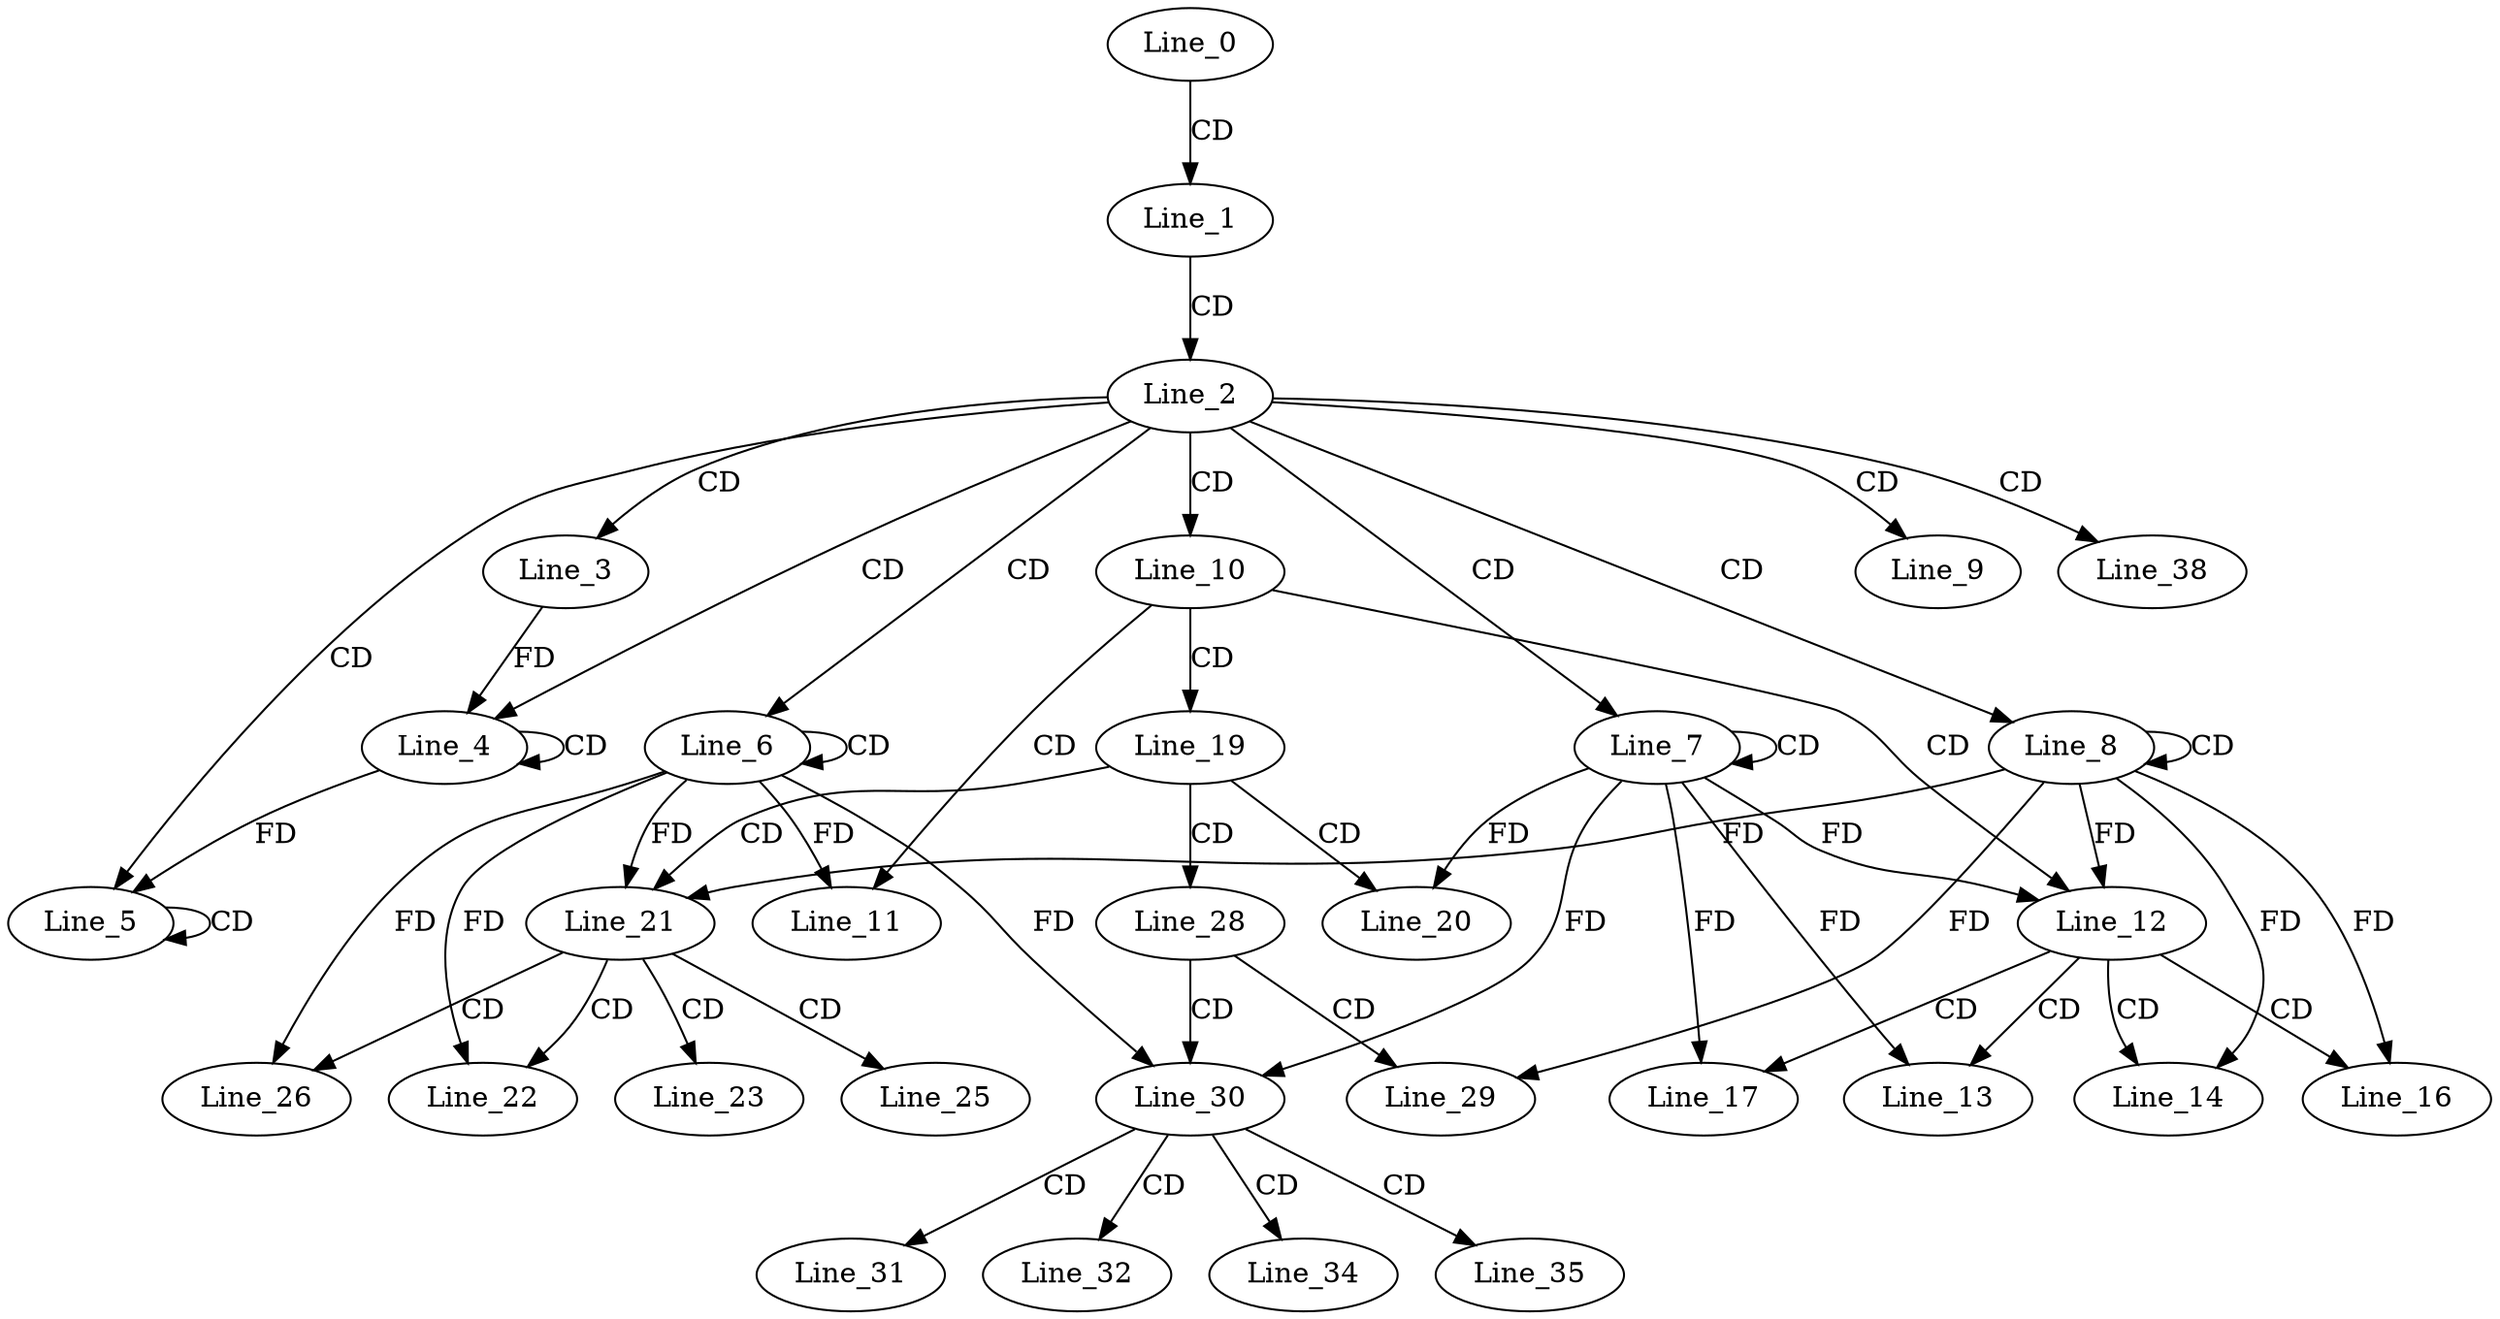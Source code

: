 digraph G {
  Line_0;
  Line_1;
  Line_2;
  Line_3;
  Line_4;
  Line_4;
  Line_5;
  Line_5;
  Line_6;
  Line_6;
  Line_7;
  Line_7;
  Line_8;
  Line_8;
  Line_9;
  Line_10;
  Line_11;
  Line_12;
  Line_13;
  Line_14;
  Line_16;
  Line_17;
  Line_19;
  Line_20;
  Line_21;
  Line_22;
  Line_23;
  Line_25;
  Line_26;
  Line_28;
  Line_29;
  Line_30;
  Line_31;
  Line_32;
  Line_34;
  Line_35;
  Line_38;
  Line_0 -> Line_1 [ label="CD" ];
  Line_1 -> Line_2 [ label="CD" ];
  Line_2 -> Line_3 [ label="CD" ];
  Line_2 -> Line_4 [ label="CD" ];
  Line_4 -> Line_4 [ label="CD" ];
  Line_3 -> Line_4 [ label="FD" ];
  Line_2 -> Line_5 [ label="CD" ];
  Line_5 -> Line_5 [ label="CD" ];
  Line_4 -> Line_5 [ label="FD" ];
  Line_2 -> Line_6 [ label="CD" ];
  Line_6 -> Line_6 [ label="CD" ];
  Line_2 -> Line_7 [ label="CD" ];
  Line_7 -> Line_7 [ label="CD" ];
  Line_2 -> Line_8 [ label="CD" ];
  Line_8 -> Line_8 [ label="CD" ];
  Line_2 -> Line_9 [ label="CD" ];
  Line_2 -> Line_10 [ label="CD" ];
  Line_10 -> Line_11 [ label="CD" ];
  Line_6 -> Line_11 [ label="FD" ];
  Line_10 -> Line_12 [ label="CD" ];
  Line_7 -> Line_12 [ label="FD" ];
  Line_8 -> Line_12 [ label="FD" ];
  Line_12 -> Line_13 [ label="CD" ];
  Line_7 -> Line_13 [ label="FD" ];
  Line_12 -> Line_14 [ label="CD" ];
  Line_8 -> Line_14 [ label="FD" ];
  Line_12 -> Line_16 [ label="CD" ];
  Line_8 -> Line_16 [ label="FD" ];
  Line_12 -> Line_17 [ label="CD" ];
  Line_7 -> Line_17 [ label="FD" ];
  Line_10 -> Line_19 [ label="CD" ];
  Line_19 -> Line_20 [ label="CD" ];
  Line_7 -> Line_20 [ label="FD" ];
  Line_19 -> Line_21 [ label="CD" ];
  Line_6 -> Line_21 [ label="FD" ];
  Line_8 -> Line_21 [ label="FD" ];
  Line_21 -> Line_22 [ label="CD" ];
  Line_6 -> Line_22 [ label="FD" ];
  Line_21 -> Line_23 [ label="CD" ];
  Line_21 -> Line_25 [ label="CD" ];
  Line_21 -> Line_26 [ label="CD" ];
  Line_6 -> Line_26 [ label="FD" ];
  Line_19 -> Line_28 [ label="CD" ];
  Line_28 -> Line_29 [ label="CD" ];
  Line_8 -> Line_29 [ label="FD" ];
  Line_28 -> Line_30 [ label="CD" ];
  Line_6 -> Line_30 [ label="FD" ];
  Line_7 -> Line_30 [ label="FD" ];
  Line_30 -> Line_31 [ label="CD" ];
  Line_30 -> Line_32 [ label="CD" ];
  Line_30 -> Line_34 [ label="CD" ];
  Line_30 -> Line_35 [ label="CD" ];
  Line_2 -> Line_38 [ label="CD" ];
}
